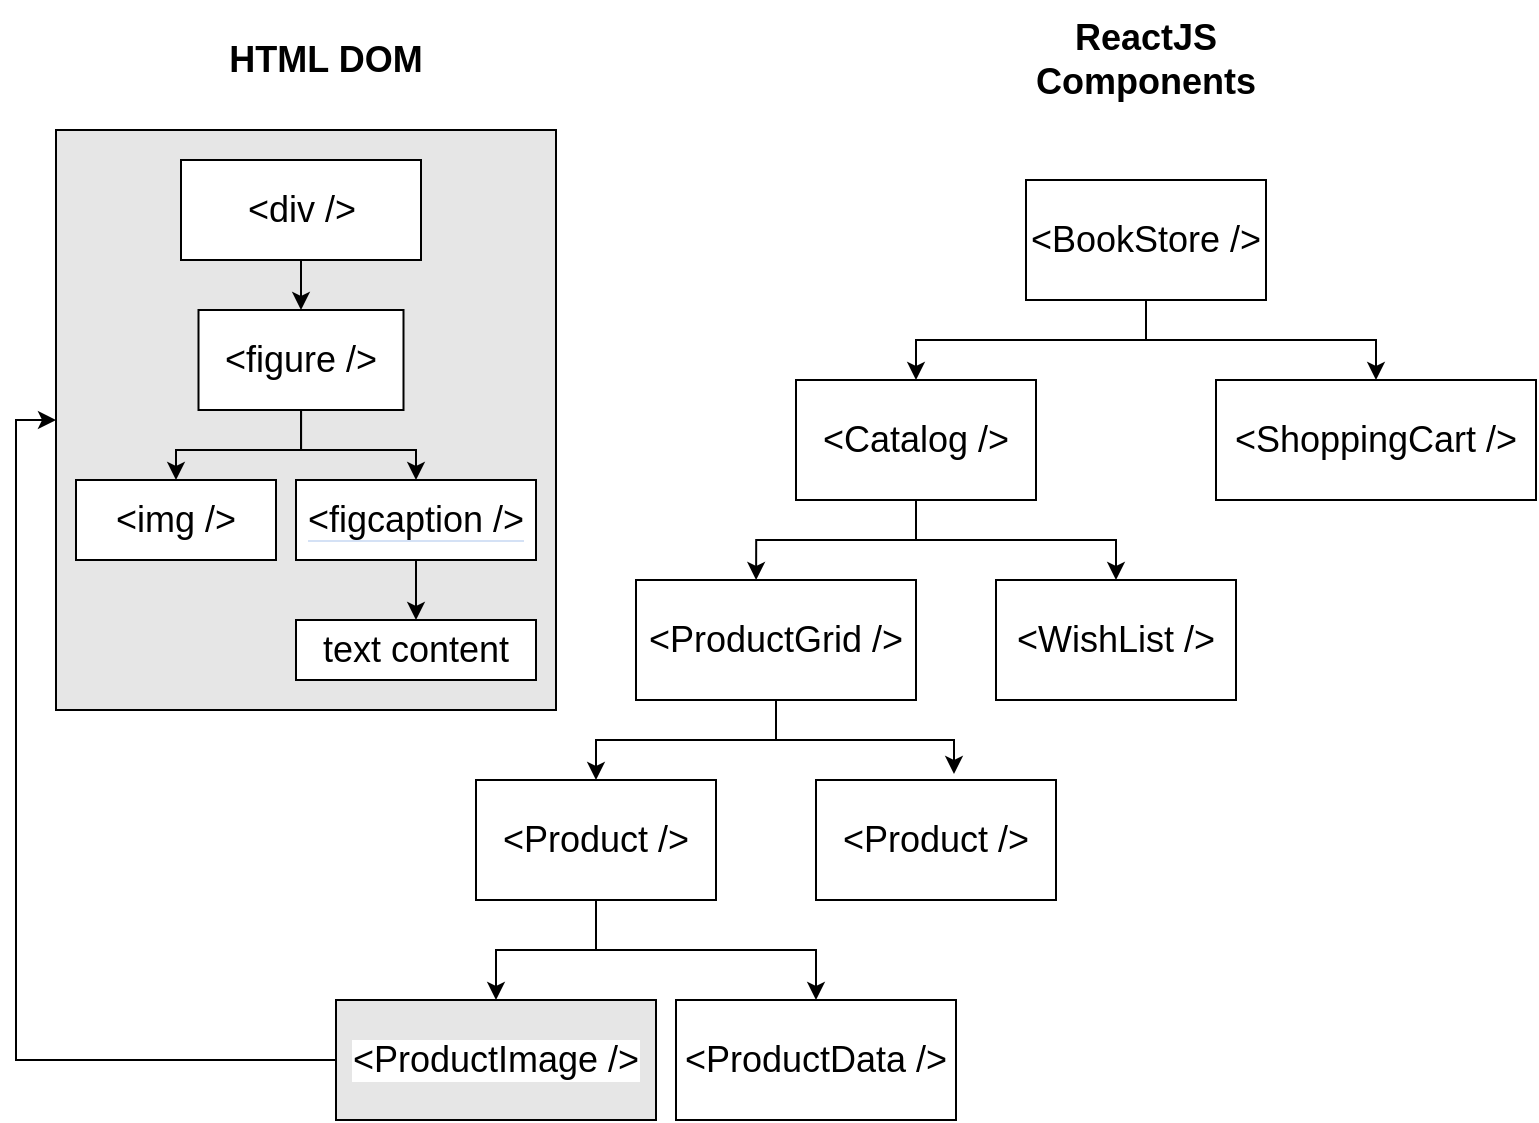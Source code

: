 <mxfile version="20.2.5" type="github">
  <diagram id="nqXrsxQhoWCwrVjzQAjv" name="Page-1">
    <mxGraphModel dx="1357" dy="919" grid="1" gridSize="10" guides="1" tooltips="1" connect="1" arrows="1" fold="1" page="1" pageScale="1" pageWidth="850" pageHeight="1100" math="0" shadow="0">
      <root>
        <mxCell id="0" />
        <mxCell id="1" parent="0" />
        <mxCell id="IPqOJJyZI5L9GblSzHMc-1" value="HTML DOM" style="text;html=1;strokeColor=none;fillColor=none;align=center;verticalAlign=middle;whiteSpace=wrap;rounded=0;fontSize=18;fontStyle=1" vertex="1" parent="1">
          <mxGeometry x="140" y="40" width="130" height="60" as="geometry" />
        </mxCell>
        <mxCell id="IPqOJJyZI5L9GblSzHMc-2" value="ReactJS Components" style="text;html=1;strokeColor=none;fillColor=none;align=center;verticalAlign=middle;whiteSpace=wrap;rounded=0;fontSize=18;fontStyle=1" vertex="1" parent="1">
          <mxGeometry x="550" y="40" width="130" height="60" as="geometry" />
        </mxCell>
        <mxCell id="IPqOJJyZI5L9GblSzHMc-12" style="edgeStyle=orthogonalEdgeStyle;rounded=0;orthogonalLoop=1;jettySize=auto;html=1;exitX=0.5;exitY=1;exitDx=0;exitDy=0;entryX=0.5;entryY=0;entryDx=0;entryDy=0;fontSize=18;" edge="1" parent="1" source="IPqOJJyZI5L9GblSzHMc-3" target="IPqOJJyZI5L9GblSzHMc-4">
          <mxGeometry relative="1" as="geometry" />
        </mxCell>
        <mxCell id="IPqOJJyZI5L9GblSzHMc-19" style="edgeStyle=orthogonalEdgeStyle;rounded=0;orthogonalLoop=1;jettySize=auto;html=1;exitX=0.5;exitY=1;exitDx=0;exitDy=0;fontSize=18;" edge="1" parent="1" source="IPqOJJyZI5L9GblSzHMc-3" target="IPqOJJyZI5L9GblSzHMc-5">
          <mxGeometry relative="1" as="geometry" />
        </mxCell>
        <mxCell id="IPqOJJyZI5L9GblSzHMc-3" value="&amp;lt;BookStore /&amp;gt;" style="rounded=0;whiteSpace=wrap;html=1;fontSize=18;" vertex="1" parent="1">
          <mxGeometry x="555" y="130" width="120" height="60" as="geometry" />
        </mxCell>
        <mxCell id="IPqOJJyZI5L9GblSzHMc-13" style="edgeStyle=orthogonalEdgeStyle;rounded=0;orthogonalLoop=1;jettySize=auto;html=1;exitX=0.5;exitY=1;exitDx=0;exitDy=0;entryX=0.429;entryY=0;entryDx=0;entryDy=0;entryPerimeter=0;fontSize=18;" edge="1" parent="1" source="IPqOJJyZI5L9GblSzHMc-4" target="IPqOJJyZI5L9GblSzHMc-6">
          <mxGeometry relative="1" as="geometry" />
        </mxCell>
        <mxCell id="IPqOJJyZI5L9GblSzHMc-14" style="edgeStyle=orthogonalEdgeStyle;rounded=0;orthogonalLoop=1;jettySize=auto;html=1;exitX=0.5;exitY=1;exitDx=0;exitDy=0;entryX=0.5;entryY=0;entryDx=0;entryDy=0;fontSize=18;" edge="1" parent="1" source="IPqOJJyZI5L9GblSzHMc-4" target="IPqOJJyZI5L9GblSzHMc-7">
          <mxGeometry relative="1" as="geometry" />
        </mxCell>
        <mxCell id="IPqOJJyZI5L9GblSzHMc-4" value="&amp;lt;Catalog /&amp;gt;" style="rounded=0;whiteSpace=wrap;html=1;fontSize=18;" vertex="1" parent="1">
          <mxGeometry x="440" y="230" width="120" height="60" as="geometry" />
        </mxCell>
        <mxCell id="IPqOJJyZI5L9GblSzHMc-5" value="&amp;lt;ShoppingCart /&amp;gt;" style="rounded=0;whiteSpace=wrap;html=1;fontSize=18;" vertex="1" parent="1">
          <mxGeometry x="650" y="230" width="160" height="60" as="geometry" />
        </mxCell>
        <mxCell id="IPqOJJyZI5L9GblSzHMc-17" style="edgeStyle=orthogonalEdgeStyle;rounded=0;orthogonalLoop=1;jettySize=auto;html=1;exitX=0.5;exitY=1;exitDx=0;exitDy=0;entryX=0.5;entryY=0;entryDx=0;entryDy=0;fontSize=18;" edge="1" parent="1" source="IPqOJJyZI5L9GblSzHMc-6" target="IPqOJJyZI5L9GblSzHMc-8">
          <mxGeometry relative="1" as="geometry" />
        </mxCell>
        <mxCell id="IPqOJJyZI5L9GblSzHMc-18" style="edgeStyle=orthogonalEdgeStyle;rounded=0;orthogonalLoop=1;jettySize=auto;html=1;exitX=0.5;exitY=1;exitDx=0;exitDy=0;entryX=0.575;entryY=-0.05;entryDx=0;entryDy=0;entryPerimeter=0;fontSize=18;" edge="1" parent="1" source="IPqOJJyZI5L9GblSzHMc-6" target="IPqOJJyZI5L9GblSzHMc-9">
          <mxGeometry relative="1" as="geometry" />
        </mxCell>
        <mxCell id="IPqOJJyZI5L9GblSzHMc-6" value="&amp;lt;ProductGrid /&amp;gt;" style="rounded=0;whiteSpace=wrap;html=1;fontSize=18;" vertex="1" parent="1">
          <mxGeometry x="360" y="330" width="140" height="60" as="geometry" />
        </mxCell>
        <mxCell id="IPqOJJyZI5L9GblSzHMc-7" value="&amp;lt;WishList /&amp;gt;" style="rounded=0;whiteSpace=wrap;html=1;fontSize=18;" vertex="1" parent="1">
          <mxGeometry x="540" y="330" width="120" height="60" as="geometry" />
        </mxCell>
        <mxCell id="IPqOJJyZI5L9GblSzHMc-20" style="edgeStyle=orthogonalEdgeStyle;rounded=0;orthogonalLoop=1;jettySize=auto;html=1;exitX=0.5;exitY=1;exitDx=0;exitDy=0;entryX=0.5;entryY=0;entryDx=0;entryDy=0;fontSize=18;" edge="1" parent="1" source="IPqOJJyZI5L9GblSzHMc-8" target="IPqOJJyZI5L9GblSzHMc-10">
          <mxGeometry relative="1" as="geometry" />
        </mxCell>
        <mxCell id="IPqOJJyZI5L9GblSzHMc-21" style="edgeStyle=orthogonalEdgeStyle;rounded=0;orthogonalLoop=1;jettySize=auto;html=1;exitX=0.5;exitY=1;exitDx=0;exitDy=0;fontSize=18;" edge="1" parent="1" source="IPqOJJyZI5L9GblSzHMc-8" target="IPqOJJyZI5L9GblSzHMc-11">
          <mxGeometry relative="1" as="geometry" />
        </mxCell>
        <mxCell id="IPqOJJyZI5L9GblSzHMc-8" value="&amp;lt;Product /&amp;gt;" style="rounded=0;whiteSpace=wrap;html=1;fontSize=18;" vertex="1" parent="1">
          <mxGeometry x="280" y="430" width="120" height="60" as="geometry" />
        </mxCell>
        <mxCell id="IPqOJJyZI5L9GblSzHMc-9" value="&amp;lt;Product /&amp;gt;" style="rounded=0;whiteSpace=wrap;html=1;fontSize=18;" vertex="1" parent="1">
          <mxGeometry x="450" y="430" width="120" height="60" as="geometry" />
        </mxCell>
        <mxCell id="IPqOJJyZI5L9GblSzHMc-24" style="edgeStyle=orthogonalEdgeStyle;rounded=0;orthogonalLoop=1;jettySize=auto;html=1;exitX=0;exitY=0.5;exitDx=0;exitDy=0;fontSize=18;entryX=0;entryY=0.5;entryDx=0;entryDy=0;" edge="1" parent="1" source="IPqOJJyZI5L9GblSzHMc-10" target="IPqOJJyZI5L9GblSzHMc-25">
          <mxGeometry relative="1" as="geometry">
            <mxPoint x="60" y="150" as="targetPoint" />
          </mxGeometry>
        </mxCell>
        <mxCell id="IPqOJJyZI5L9GblSzHMc-10" value="&amp;lt;ProductImage /&amp;gt;" style="rounded=0;whiteSpace=wrap;html=1;fontSize=18;labelBackgroundColor=default;fillColor=#E6E6E6;" vertex="1" parent="1">
          <mxGeometry x="210" y="540" width="160" height="60" as="geometry" />
        </mxCell>
        <mxCell id="IPqOJJyZI5L9GblSzHMc-11" value="&amp;lt;ProductData /&amp;gt;" style="rounded=0;whiteSpace=wrap;html=1;fontSize=18;" vertex="1" parent="1">
          <mxGeometry x="380" y="540" width="140" height="60" as="geometry" />
        </mxCell>
        <mxCell id="IPqOJJyZI5L9GblSzHMc-25" value="" style="rounded=0;whiteSpace=wrap;html=1;fontSize=18;fillColor=#E6E6E6;" vertex="1" parent="1">
          <mxGeometry x="70" y="105" width="250" height="290" as="geometry" />
        </mxCell>
        <mxCell id="IPqOJJyZI5L9GblSzHMc-30" style="edgeStyle=orthogonalEdgeStyle;rounded=0;orthogonalLoop=1;jettySize=auto;html=1;entryX=0.5;entryY=0;entryDx=0;entryDy=0;fontSize=18;" edge="1" parent="1" source="IPqOJJyZI5L9GblSzHMc-26" target="IPqOJJyZI5L9GblSzHMc-27">
          <mxGeometry relative="1" as="geometry" />
        </mxCell>
        <mxCell id="IPqOJJyZI5L9GblSzHMc-26" value="&amp;lt;div /&amp;gt;" style="rounded=0;whiteSpace=wrap;html=1;fontSize=18;" vertex="1" parent="1">
          <mxGeometry x="132.5" y="120" width="120" height="50" as="geometry" />
        </mxCell>
        <mxCell id="IPqOJJyZI5L9GblSzHMc-31" value="" style="edgeStyle=orthogonalEdgeStyle;rounded=0;orthogonalLoop=1;jettySize=auto;html=1;fontSize=18;" edge="1" parent="1" source="IPqOJJyZI5L9GblSzHMc-27" target="IPqOJJyZI5L9GblSzHMc-29">
          <mxGeometry relative="1" as="geometry" />
        </mxCell>
        <mxCell id="IPqOJJyZI5L9GblSzHMc-33" style="edgeStyle=orthogonalEdgeStyle;rounded=0;orthogonalLoop=1;jettySize=auto;html=1;exitX=0.5;exitY=1;exitDx=0;exitDy=0;fontSize=18;" edge="1" parent="1" source="IPqOJJyZI5L9GblSzHMc-27" target="IPqOJJyZI5L9GblSzHMc-28">
          <mxGeometry relative="1" as="geometry" />
        </mxCell>
        <mxCell id="IPqOJJyZI5L9GblSzHMc-27" value="&amp;lt;figure /&amp;gt;" style="rounded=0;whiteSpace=wrap;html=1;fontSize=18;" vertex="1" parent="1">
          <mxGeometry x="141.25" y="195" width="102.5" height="50" as="geometry" />
        </mxCell>
        <mxCell id="IPqOJJyZI5L9GblSzHMc-28" value="&amp;lt;img /&amp;gt;" style="rounded=0;whiteSpace=wrap;html=1;fontSize=18;" vertex="1" parent="1">
          <mxGeometry x="80" y="280" width="100" height="40" as="geometry" />
        </mxCell>
        <mxCell id="IPqOJJyZI5L9GblSzHMc-36" style="edgeStyle=orthogonalEdgeStyle;rounded=0;orthogonalLoop=1;jettySize=auto;html=1;exitX=0.5;exitY=1;exitDx=0;exitDy=0;fontSize=18;" edge="1" parent="1" source="IPqOJJyZI5L9GblSzHMc-29" target="IPqOJJyZI5L9GblSzHMc-34">
          <mxGeometry relative="1" as="geometry" />
        </mxCell>
        <mxCell id="IPqOJJyZI5L9GblSzHMc-29" value="&lt;span style=&quot;background-color: rgb(255, 255, 255);&quot;&gt;&amp;lt;figcaption /&amp;gt;&lt;/span&gt;" style="rounded=0;whiteSpace=wrap;html=1;labelBackgroundColor=#D4E1F5;fontSize=18;fillColor=#FFFFFF;" vertex="1" parent="1">
          <mxGeometry x="190" y="280" width="120" height="40" as="geometry" />
        </mxCell>
        <mxCell id="IPqOJJyZI5L9GblSzHMc-34" value="text content" style="rounded=0;whiteSpace=wrap;html=1;labelBackgroundColor=#FFFFFF;fontSize=18;fillColor=#FFFFFF;" vertex="1" parent="1">
          <mxGeometry x="190" y="350" width="120" height="30" as="geometry" />
        </mxCell>
      </root>
    </mxGraphModel>
  </diagram>
</mxfile>
